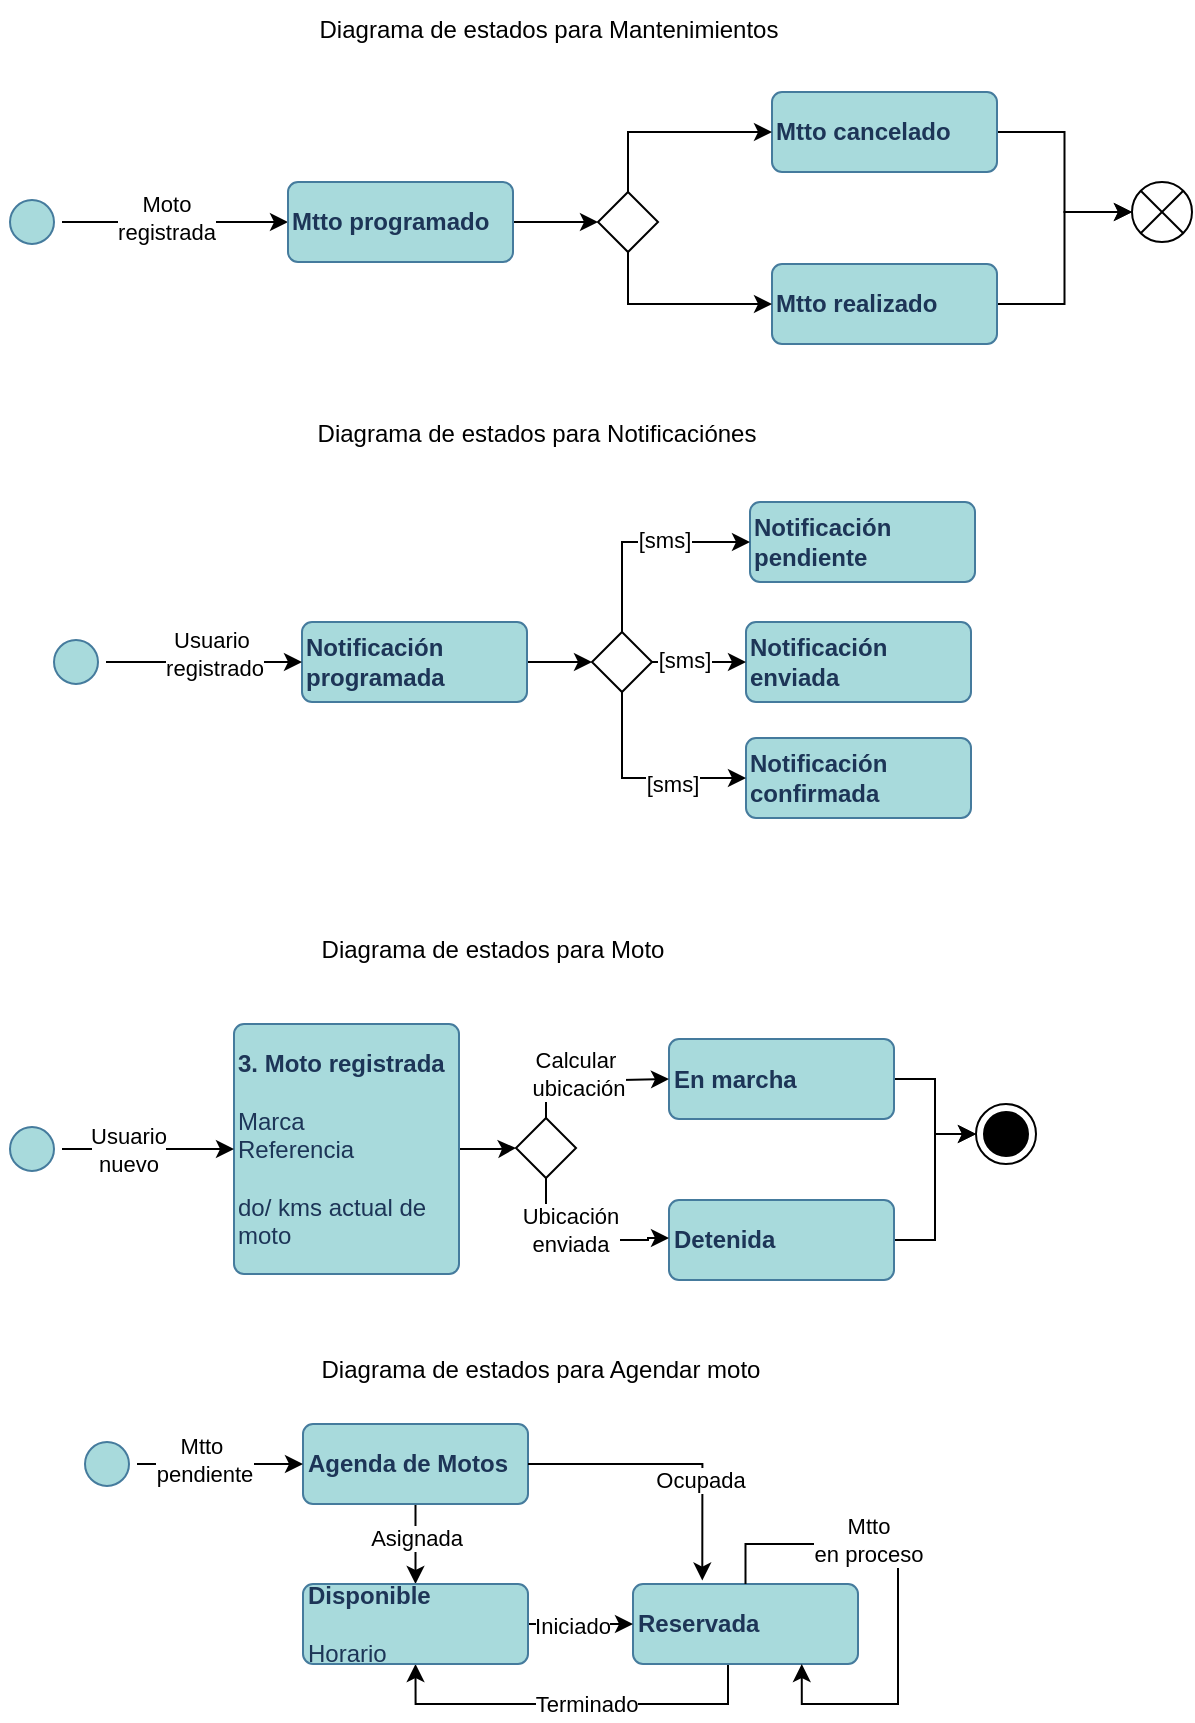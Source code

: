 <mxfile version="22.0.8" type="github">
  <diagram name="Page-1" id="2YBvvXClWsGukQMizWep">
    <mxGraphModel dx="890" dy="396" grid="1" gridSize="10" guides="1" tooltips="1" connect="1" arrows="1" fold="1" page="1" pageScale="1" pageWidth="850" pageHeight="1100" math="0" shadow="0">
      <root>
        <mxCell id="0" />
        <mxCell id="1" parent="0" />
        <mxCell id="B1dsRPcmxnggRmvk-x9b-35" style="edgeStyle=orthogonalEdgeStyle;rounded=0;orthogonalLoop=1;jettySize=auto;html=1;entryX=0;entryY=0.5;entryDx=0;entryDy=0;" edge="1" parent="1" source="9uB-aW_XzF6aLIXHZRKK-2" target="B1dsRPcmxnggRmvk-x9b-13">
          <mxGeometry relative="1" as="geometry">
            <mxPoint x="226" y="143" as="targetPoint" />
          </mxGeometry>
        </mxCell>
        <mxCell id="B1dsRPcmxnggRmvk-x9b-45" value="Moto&lt;br&gt;registrada" style="edgeLabel;html=1;align=center;verticalAlign=middle;resizable=0;points=[];" vertex="1" connectable="0" parent="B1dsRPcmxnggRmvk-x9b-35">
          <mxGeometry x="-0.085" y="2" relative="1" as="geometry">
            <mxPoint as="offset" />
          </mxGeometry>
        </mxCell>
        <mxCell id="9uB-aW_XzF6aLIXHZRKK-2" value="" style="ellipse;html=1;shape=startState;fillColor=#A8DADC;strokeColor=#457B9D;labelBackgroundColor=none;fontColor=#1D3557;" parent="1" vertex="1">
          <mxGeometry x="287" y="134" width="30" height="30" as="geometry" />
        </mxCell>
        <mxCell id="B1dsRPcmxnggRmvk-x9b-76" style="edgeStyle=orthogonalEdgeStyle;rounded=0;orthogonalLoop=1;jettySize=auto;html=1;entryX=0;entryY=0.5;entryDx=0;entryDy=0;" edge="1" parent="1" source="B1dsRPcmxnggRmvk-x9b-2" target="B1dsRPcmxnggRmvk-x9b-75">
          <mxGeometry relative="1" as="geometry" />
        </mxCell>
        <mxCell id="B1dsRPcmxnggRmvk-x9b-2" value="&lt;b&gt;3. Moto registrada&lt;br&gt;&lt;/b&gt;&lt;br&gt;Marca&lt;br&gt;Referencia&lt;br&gt;&lt;br&gt;do/ kms actual de moto" style="html=1;align=left;verticalAlign=middle;rounded=1;absoluteArcSize=1;arcSize=10;dashed=0;whiteSpace=wrap;labelBackgroundColor=none;fillColor=#A8DADC;strokeColor=#457B9D;fontColor=#1D3557;" vertex="1" parent="1">
          <mxGeometry x="403" y="550" width="112.5" height="125" as="geometry" />
        </mxCell>
        <mxCell id="B1dsRPcmxnggRmvk-x9b-69" style="edgeStyle=orthogonalEdgeStyle;rounded=0;orthogonalLoop=1;jettySize=auto;html=1;entryX=0;entryY=0.5;entryDx=0;entryDy=0;" edge="1" parent="1" source="B1dsRPcmxnggRmvk-x9b-4" target="B1dsRPcmxnggRmvk-x9b-68">
          <mxGeometry relative="1" as="geometry" />
        </mxCell>
        <mxCell id="B1dsRPcmxnggRmvk-x9b-4" value="&lt;b&gt;Mtto realizado&lt;br&gt;&lt;/b&gt;" style="html=1;align=left;verticalAlign=middle;rounded=1;absoluteArcSize=1;arcSize=10;dashed=0;whiteSpace=wrap;labelBackgroundColor=none;fillColor=#A8DADC;strokeColor=#457B9D;fontColor=#1D3557;" vertex="1" parent="1">
          <mxGeometry x="672" y="170" width="112.5" height="40" as="geometry" />
        </mxCell>
        <mxCell id="B1dsRPcmxnggRmvk-x9b-44" style="edgeStyle=orthogonalEdgeStyle;rounded=0;orthogonalLoop=1;jettySize=auto;html=1;entryX=0;entryY=0.5;entryDx=0;entryDy=0;" edge="1" parent="1" source="B1dsRPcmxnggRmvk-x9b-5" target="B1dsRPcmxnggRmvk-x9b-68">
          <mxGeometry relative="1" as="geometry">
            <mxPoint x="862" y="139" as="targetPoint" />
          </mxGeometry>
        </mxCell>
        <mxCell id="B1dsRPcmxnggRmvk-x9b-5" value="&lt;b&gt;Mtto cancelado&lt;br&gt;&lt;/b&gt;" style="html=1;align=left;verticalAlign=middle;rounded=1;absoluteArcSize=1;arcSize=10;dashed=0;whiteSpace=wrap;labelBackgroundColor=none;fillColor=#A8DADC;strokeColor=#457B9D;fontColor=#1D3557;" vertex="1" parent="1">
          <mxGeometry x="672" y="84" width="112.5" height="40" as="geometry" />
        </mxCell>
        <mxCell id="B1dsRPcmxnggRmvk-x9b-55" style="edgeStyle=orthogonalEdgeStyle;rounded=0;orthogonalLoop=1;jettySize=auto;html=1;entryX=0;entryY=0.5;entryDx=0;entryDy=0;" edge="1" parent="1" source="B1dsRPcmxnggRmvk-x9b-13" target="B1dsRPcmxnggRmvk-x9b-38">
          <mxGeometry relative="1" as="geometry" />
        </mxCell>
        <mxCell id="B1dsRPcmxnggRmvk-x9b-13" value="&lt;b&gt;Mtto programado&lt;br&gt;&lt;/b&gt;" style="html=1;align=left;verticalAlign=middle;rounded=1;absoluteArcSize=1;arcSize=10;dashed=0;whiteSpace=wrap;labelBackgroundColor=none;fillColor=#A8DADC;strokeColor=#457B9D;fontColor=#1D3557;" vertex="1" parent="1">
          <mxGeometry x="430" y="129" width="112.5" height="40" as="geometry" />
        </mxCell>
        <mxCell id="B1dsRPcmxnggRmvk-x9b-61" style="edgeStyle=orthogonalEdgeStyle;rounded=0;orthogonalLoop=1;jettySize=auto;html=1;entryX=0;entryY=0.5;entryDx=0;entryDy=0;" edge="1" parent="1" source="B1dsRPcmxnggRmvk-x9b-21" target="B1dsRPcmxnggRmvk-x9b-60">
          <mxGeometry relative="1" as="geometry" />
        </mxCell>
        <mxCell id="B1dsRPcmxnggRmvk-x9b-21" value="&lt;b&gt;Notificación programada&lt;br&gt;&lt;/b&gt;" style="html=1;align=left;verticalAlign=middle;rounded=1;absoluteArcSize=1;arcSize=10;dashed=0;whiteSpace=wrap;labelBackgroundColor=none;fillColor=#A8DADC;strokeColor=#457B9D;fontColor=#1D3557;" vertex="1" parent="1">
          <mxGeometry x="437" y="349" width="112.5" height="40" as="geometry" />
        </mxCell>
        <mxCell id="B1dsRPcmxnggRmvk-x9b-22" value="&lt;b&gt;Notificación pendiente&lt;br&gt;&lt;/b&gt;" style="html=1;align=left;verticalAlign=middle;rounded=1;absoluteArcSize=1;arcSize=10;dashed=0;whiteSpace=wrap;labelBackgroundColor=none;fillColor=#A8DADC;strokeColor=#457B9D;fontColor=#1D3557;" vertex="1" parent="1">
          <mxGeometry x="661" y="289" width="112.5" height="40" as="geometry" />
        </mxCell>
        <mxCell id="B1dsRPcmxnggRmvk-x9b-23" value="&lt;b&gt;Notificación enviada&lt;br&gt;&lt;/b&gt;" style="html=1;align=left;verticalAlign=middle;rounded=1;absoluteArcSize=1;arcSize=10;dashed=0;whiteSpace=wrap;labelBackgroundColor=none;fillColor=#A8DADC;strokeColor=#457B9D;fontColor=#1D3557;" vertex="1" parent="1">
          <mxGeometry x="659" y="349" width="112.5" height="40" as="geometry" />
        </mxCell>
        <mxCell id="B1dsRPcmxnggRmvk-x9b-24" value="&lt;b&gt;Notificación confirmada&lt;br&gt;&lt;/b&gt;" style="html=1;align=left;verticalAlign=middle;rounded=1;absoluteArcSize=1;arcSize=10;dashed=0;whiteSpace=wrap;labelBackgroundColor=none;fillColor=#A8DADC;strokeColor=#457B9D;fontColor=#1D3557;" vertex="1" parent="1">
          <mxGeometry x="659" y="407" width="112.5" height="40" as="geometry" />
        </mxCell>
        <mxCell id="B1dsRPcmxnggRmvk-x9b-86" style="edgeStyle=orthogonalEdgeStyle;rounded=0;orthogonalLoop=1;jettySize=auto;html=1;" edge="1" parent="1" source="B1dsRPcmxnggRmvk-x9b-25" target="B1dsRPcmxnggRmvk-x9b-27">
          <mxGeometry relative="1" as="geometry" />
        </mxCell>
        <mxCell id="B1dsRPcmxnggRmvk-x9b-93" value="Asignada" style="edgeLabel;html=1;align=center;verticalAlign=middle;resizable=0;points=[];" vertex="1" connectable="0" parent="B1dsRPcmxnggRmvk-x9b-86">
          <mxGeometry x="-0.176" relative="1" as="geometry">
            <mxPoint as="offset" />
          </mxGeometry>
        </mxCell>
        <mxCell id="B1dsRPcmxnggRmvk-x9b-25" value="&lt;b&gt;Agenda de Motos&lt;br&gt;&lt;/b&gt;" style="html=1;align=left;verticalAlign=middle;rounded=1;absoluteArcSize=1;arcSize=10;dashed=0;whiteSpace=wrap;labelBackgroundColor=none;fillColor=#A8DADC;strokeColor=#457B9D;fontColor=#1D3557;" vertex="1" parent="1">
          <mxGeometry x="437.5" y="750" width="112.5" height="40" as="geometry" />
        </mxCell>
        <mxCell id="B1dsRPcmxnggRmvk-x9b-92" style="edgeStyle=orthogonalEdgeStyle;rounded=0;orthogonalLoop=1;jettySize=auto;html=1;entryX=0.5;entryY=1;entryDx=0;entryDy=0;" edge="1" parent="1" source="B1dsRPcmxnggRmvk-x9b-26" target="B1dsRPcmxnggRmvk-x9b-27">
          <mxGeometry relative="1" as="geometry">
            <Array as="points">
              <mxPoint x="650" y="890" />
              <mxPoint x="494" y="890" />
            </Array>
          </mxGeometry>
        </mxCell>
        <mxCell id="B1dsRPcmxnggRmvk-x9b-98" value="Terminado" style="edgeLabel;html=1;align=center;verticalAlign=middle;resizable=0;points=[];" vertex="1" connectable="0" parent="B1dsRPcmxnggRmvk-x9b-92">
          <mxGeometry x="-0.068" relative="1" as="geometry">
            <mxPoint as="offset" />
          </mxGeometry>
        </mxCell>
        <mxCell id="B1dsRPcmxnggRmvk-x9b-26" value="&lt;b&gt;Reservada&lt;span style=&quot;white-space: pre;&quot;&gt;&#x9;&lt;/span&gt;&lt;br&gt;&lt;/b&gt;" style="html=1;align=left;verticalAlign=middle;rounded=1;absoluteArcSize=1;arcSize=10;dashed=0;whiteSpace=wrap;labelBackgroundColor=none;fillColor=#A8DADC;strokeColor=#457B9D;fontColor=#1D3557;" vertex="1" parent="1">
          <mxGeometry x="602.5" y="830" width="112.5" height="40" as="geometry" />
        </mxCell>
        <mxCell id="B1dsRPcmxnggRmvk-x9b-90" style="edgeStyle=orthogonalEdgeStyle;rounded=0;orthogonalLoop=1;jettySize=auto;html=1;entryX=0;entryY=0.5;entryDx=0;entryDy=0;" edge="1" parent="1" source="B1dsRPcmxnggRmvk-x9b-27" target="B1dsRPcmxnggRmvk-x9b-26">
          <mxGeometry relative="1" as="geometry" />
        </mxCell>
        <mxCell id="B1dsRPcmxnggRmvk-x9b-99" value="Iniciado" style="edgeLabel;html=1;align=center;verticalAlign=middle;resizable=0;points=[];" vertex="1" connectable="0" parent="B1dsRPcmxnggRmvk-x9b-90">
          <mxGeometry x="-0.175" y="-1" relative="1" as="geometry">
            <mxPoint as="offset" />
          </mxGeometry>
        </mxCell>
        <mxCell id="B1dsRPcmxnggRmvk-x9b-27" value="&lt;b&gt;Disponible&lt;/b&gt;&lt;br&gt;&lt;br&gt;Horario" style="html=1;align=left;verticalAlign=middle;rounded=1;absoluteArcSize=1;arcSize=10;dashed=0;whiteSpace=wrap;labelBackgroundColor=none;fillColor=#A8DADC;strokeColor=#457B9D;fontColor=#1D3557;" vertex="1" parent="1">
          <mxGeometry x="437.5" y="830" width="112.5" height="40" as="geometry" />
        </mxCell>
        <mxCell id="B1dsRPcmxnggRmvk-x9b-81" style="edgeStyle=orthogonalEdgeStyle;rounded=0;orthogonalLoop=1;jettySize=auto;html=1;entryX=0;entryY=0.5;entryDx=0;entryDy=0;" edge="1" parent="1" source="B1dsRPcmxnggRmvk-x9b-28" target="B1dsRPcmxnggRmvk-x9b-80">
          <mxGeometry relative="1" as="geometry" />
        </mxCell>
        <mxCell id="B1dsRPcmxnggRmvk-x9b-28" value="&lt;b&gt;En marcha&lt;br&gt;&lt;/b&gt;" style="html=1;align=left;verticalAlign=middle;rounded=1;absoluteArcSize=1;arcSize=10;dashed=0;whiteSpace=wrap;labelBackgroundColor=none;fillColor=#A8DADC;strokeColor=#457B9D;fontColor=#1D3557;" vertex="1" parent="1">
          <mxGeometry x="620.5" y="557.5" width="112.5" height="40" as="geometry" />
        </mxCell>
        <mxCell id="B1dsRPcmxnggRmvk-x9b-82" style="edgeStyle=orthogonalEdgeStyle;rounded=0;orthogonalLoop=1;jettySize=auto;html=1;entryX=0;entryY=0.5;entryDx=0;entryDy=0;" edge="1" parent="1" source="B1dsRPcmxnggRmvk-x9b-29" target="B1dsRPcmxnggRmvk-x9b-80">
          <mxGeometry relative="1" as="geometry" />
        </mxCell>
        <mxCell id="B1dsRPcmxnggRmvk-x9b-29" value="&lt;b&gt;Detenida&lt;br&gt;&lt;/b&gt;" style="html=1;align=left;verticalAlign=middle;rounded=1;absoluteArcSize=1;arcSize=10;dashed=0;whiteSpace=wrap;labelBackgroundColor=none;fillColor=#A8DADC;strokeColor=#457B9D;fontColor=#1D3557;" vertex="1" parent="1">
          <mxGeometry x="620.5" y="638" width="112.5" height="40" as="geometry" />
        </mxCell>
        <mxCell id="B1dsRPcmxnggRmvk-x9b-37" value="Diagrama de estados para Mantenimientos" style="text;html=1;align=center;verticalAlign=middle;resizable=0;points=[];autosize=1;strokeColor=none;fillColor=none;" vertex="1" parent="1">
          <mxGeometry x="435" y="38" width="250" height="30" as="geometry" />
        </mxCell>
        <mxCell id="B1dsRPcmxnggRmvk-x9b-40" style="edgeStyle=orthogonalEdgeStyle;rounded=0;orthogonalLoop=1;jettySize=auto;html=1;entryX=0;entryY=0.5;entryDx=0;entryDy=0;" edge="1" parent="1" source="B1dsRPcmxnggRmvk-x9b-38" target="B1dsRPcmxnggRmvk-x9b-5">
          <mxGeometry relative="1" as="geometry">
            <Array as="points">
              <mxPoint x="600" y="104" />
            </Array>
          </mxGeometry>
        </mxCell>
        <mxCell id="B1dsRPcmxnggRmvk-x9b-42" style="edgeStyle=orthogonalEdgeStyle;rounded=0;orthogonalLoop=1;jettySize=auto;html=1;entryX=0;entryY=0.5;entryDx=0;entryDy=0;" edge="1" parent="1" source="B1dsRPcmxnggRmvk-x9b-38" target="B1dsRPcmxnggRmvk-x9b-4">
          <mxGeometry relative="1" as="geometry">
            <Array as="points">
              <mxPoint x="600" y="190" />
            </Array>
          </mxGeometry>
        </mxCell>
        <mxCell id="B1dsRPcmxnggRmvk-x9b-38" value="" style="rhombus;" vertex="1" parent="1">
          <mxGeometry x="585" y="134" width="30" height="30" as="geometry" />
        </mxCell>
        <mxCell id="B1dsRPcmxnggRmvk-x9b-48" value="Diagrama de estados para Notificaciónes" style="text;html=1;align=center;verticalAlign=middle;resizable=0;points=[];autosize=1;strokeColor=none;fillColor=none;" vertex="1" parent="1">
          <mxGeometry x="434" y="240" width="240" height="30" as="geometry" />
        </mxCell>
        <mxCell id="B1dsRPcmxnggRmvk-x9b-51" style="edgeStyle=orthogonalEdgeStyle;rounded=0;orthogonalLoop=1;jettySize=auto;html=1;entryX=0;entryY=0.5;entryDx=0;entryDy=0;" edge="1" parent="1" source="B1dsRPcmxnggRmvk-x9b-49" target="B1dsRPcmxnggRmvk-x9b-21">
          <mxGeometry relative="1" as="geometry">
            <mxPoint x="447" y="379" as="targetPoint" />
          </mxGeometry>
        </mxCell>
        <mxCell id="B1dsRPcmxnggRmvk-x9b-52" value="Usuario&amp;nbsp;&lt;br&gt;registrado" style="edgeLabel;html=1;align=center;verticalAlign=middle;resizable=0;points=[];" vertex="1" connectable="0" parent="B1dsRPcmxnggRmvk-x9b-51">
          <mxGeometry x="0.093" y="4" relative="1" as="geometry">
            <mxPoint as="offset" />
          </mxGeometry>
        </mxCell>
        <mxCell id="B1dsRPcmxnggRmvk-x9b-49" value="" style="ellipse;html=1;shape=startState;fillColor=#A8DADC;strokeColor=#457B9D;labelBackgroundColor=none;fontColor=#1D3557;" vertex="1" parent="1">
          <mxGeometry x="309" y="354" width="30" height="30" as="geometry" />
        </mxCell>
        <mxCell id="B1dsRPcmxnggRmvk-x9b-62" style="edgeStyle=orthogonalEdgeStyle;rounded=0;orthogonalLoop=1;jettySize=auto;html=1;exitX=0.5;exitY=0;exitDx=0;exitDy=0;entryX=0;entryY=0.5;entryDx=0;entryDy=0;" edge="1" parent="1" source="B1dsRPcmxnggRmvk-x9b-60" target="B1dsRPcmxnggRmvk-x9b-22">
          <mxGeometry relative="1" as="geometry" />
        </mxCell>
        <mxCell id="B1dsRPcmxnggRmvk-x9b-65" value="[sms]" style="edgeLabel;html=1;align=center;verticalAlign=middle;resizable=0;points=[];" vertex="1" connectable="0" parent="B1dsRPcmxnggRmvk-x9b-62">
          <mxGeometry x="0.207" y="1" relative="1" as="geometry">
            <mxPoint as="offset" />
          </mxGeometry>
        </mxCell>
        <mxCell id="B1dsRPcmxnggRmvk-x9b-63" style="edgeStyle=orthogonalEdgeStyle;rounded=0;orthogonalLoop=1;jettySize=auto;html=1;entryX=0;entryY=0.5;entryDx=0;entryDy=0;" edge="1" parent="1" source="B1dsRPcmxnggRmvk-x9b-60" target="B1dsRPcmxnggRmvk-x9b-23">
          <mxGeometry relative="1" as="geometry" />
        </mxCell>
        <mxCell id="B1dsRPcmxnggRmvk-x9b-66" value="[sms]" style="edgeLabel;html=1;align=center;verticalAlign=middle;resizable=0;points=[];" vertex="1" connectable="0" parent="B1dsRPcmxnggRmvk-x9b-63">
          <mxGeometry x="-0.328" y="1" relative="1" as="geometry">
            <mxPoint as="offset" />
          </mxGeometry>
        </mxCell>
        <mxCell id="B1dsRPcmxnggRmvk-x9b-64" style="edgeStyle=orthogonalEdgeStyle;rounded=0;orthogonalLoop=1;jettySize=auto;html=1;entryX=0;entryY=0.5;entryDx=0;entryDy=0;" edge="1" parent="1" source="B1dsRPcmxnggRmvk-x9b-60" target="B1dsRPcmxnggRmvk-x9b-24">
          <mxGeometry relative="1" as="geometry">
            <Array as="points">
              <mxPoint x="597" y="427" />
            </Array>
          </mxGeometry>
        </mxCell>
        <mxCell id="B1dsRPcmxnggRmvk-x9b-67" value="[sms]" style="edgeLabel;html=1;align=center;verticalAlign=middle;resizable=0;points=[];" vertex="1" connectable="0" parent="B1dsRPcmxnggRmvk-x9b-64">
          <mxGeometry x="0.291" y="-3" relative="1" as="geometry">
            <mxPoint as="offset" />
          </mxGeometry>
        </mxCell>
        <mxCell id="B1dsRPcmxnggRmvk-x9b-60" value="" style="rhombus;" vertex="1" parent="1">
          <mxGeometry x="582" y="354" width="30" height="30" as="geometry" />
        </mxCell>
        <mxCell id="B1dsRPcmxnggRmvk-x9b-68" value="" style="shape=sumEllipse;perimeter=ellipsePerimeter;html=1;backgroundOutline=1;" vertex="1" parent="1">
          <mxGeometry x="852" y="129" width="30" height="30" as="geometry" />
        </mxCell>
        <mxCell id="B1dsRPcmxnggRmvk-x9b-71" value="Diagrama de estados para Moto" style="text;html=1;align=center;verticalAlign=middle;resizable=0;points=[];autosize=1;strokeColor=none;fillColor=none;" vertex="1" parent="1">
          <mxGeometry x="437" y="498" width="190" height="30" as="geometry" />
        </mxCell>
        <mxCell id="B1dsRPcmxnggRmvk-x9b-73" style="edgeStyle=orthogonalEdgeStyle;rounded=0;orthogonalLoop=1;jettySize=auto;html=1;entryX=0;entryY=0.5;entryDx=0;entryDy=0;" edge="1" parent="1" source="B1dsRPcmxnggRmvk-x9b-72" target="B1dsRPcmxnggRmvk-x9b-2">
          <mxGeometry relative="1" as="geometry" />
        </mxCell>
        <mxCell id="B1dsRPcmxnggRmvk-x9b-74" value="Usuario&lt;br&gt;nuevo" style="edgeLabel;html=1;align=center;verticalAlign=middle;resizable=0;points=[];" vertex="1" connectable="0" parent="B1dsRPcmxnggRmvk-x9b-73">
          <mxGeometry x="-0.238" relative="1" as="geometry">
            <mxPoint as="offset" />
          </mxGeometry>
        </mxCell>
        <mxCell id="B1dsRPcmxnggRmvk-x9b-72" value="" style="ellipse;html=1;shape=startState;fillColor=#A8DADC;strokeColor=#457B9D;labelBackgroundColor=none;fontColor=#1D3557;" vertex="1" parent="1">
          <mxGeometry x="287" y="597.5" width="30" height="30" as="geometry" />
        </mxCell>
        <mxCell id="B1dsRPcmxnggRmvk-x9b-77" style="edgeStyle=orthogonalEdgeStyle;rounded=0;orthogonalLoop=1;jettySize=auto;html=1;entryX=0;entryY=0.5;entryDx=0;entryDy=0;" edge="1" parent="1" source="B1dsRPcmxnggRmvk-x9b-75" target="B1dsRPcmxnggRmvk-x9b-28">
          <mxGeometry relative="1" as="geometry">
            <Array as="points">
              <mxPoint x="559" y="578" />
              <mxPoint x="597" y="578" />
            </Array>
          </mxGeometry>
        </mxCell>
        <mxCell id="B1dsRPcmxnggRmvk-x9b-89" value="Calcular&amp;nbsp;&lt;br&gt;ubicación" style="edgeLabel;html=1;align=center;verticalAlign=middle;resizable=0;points=[];" vertex="1" connectable="0" parent="B1dsRPcmxnggRmvk-x9b-77">
          <mxGeometry x="-0.126" y="3" relative="1" as="geometry">
            <mxPoint as="offset" />
          </mxGeometry>
        </mxCell>
        <mxCell id="B1dsRPcmxnggRmvk-x9b-78" style="edgeStyle=orthogonalEdgeStyle;rounded=0;orthogonalLoop=1;jettySize=auto;html=1;entryX=0;entryY=0.5;entryDx=0;entryDy=0;" edge="1" parent="1">
          <mxGeometry relative="1" as="geometry">
            <mxPoint x="559" y="625" as="sourcePoint" />
            <mxPoint x="620.5" y="657" as="targetPoint" />
            <Array as="points">
              <mxPoint x="559" y="658" />
              <mxPoint x="610" y="658" />
              <mxPoint x="610" y="657" />
            </Array>
          </mxGeometry>
        </mxCell>
        <mxCell id="B1dsRPcmxnggRmvk-x9b-88" value="Ubicación&lt;br&gt;enviada" style="edgeLabel;html=1;align=center;verticalAlign=middle;resizable=0;points=[];" vertex="1" connectable="0" parent="B1dsRPcmxnggRmvk-x9b-78">
          <mxGeometry x="-0.06" relative="1" as="geometry">
            <mxPoint y="-5" as="offset" />
          </mxGeometry>
        </mxCell>
        <mxCell id="B1dsRPcmxnggRmvk-x9b-75" value="" style="rhombus;" vertex="1" parent="1">
          <mxGeometry x="544" y="597" width="30" height="30" as="geometry" />
        </mxCell>
        <mxCell id="B1dsRPcmxnggRmvk-x9b-79" value="Diagrama de estados para Agendar moto" style="text;html=1;align=center;verticalAlign=middle;resizable=0;points=[];autosize=1;strokeColor=none;fillColor=none;" vertex="1" parent="1">
          <mxGeometry x="436" y="708" width="240" height="30" as="geometry" />
        </mxCell>
        <mxCell id="B1dsRPcmxnggRmvk-x9b-80" value="" style="ellipse;html=1;shape=endState;fillColor=strokeColor;" vertex="1" parent="1">
          <mxGeometry x="774" y="590" width="30" height="30" as="geometry" />
        </mxCell>
        <mxCell id="B1dsRPcmxnggRmvk-x9b-84" style="edgeStyle=orthogonalEdgeStyle;rounded=0;orthogonalLoop=1;jettySize=auto;html=1;entryX=0;entryY=0.5;entryDx=0;entryDy=0;" edge="1" parent="1" source="B1dsRPcmxnggRmvk-x9b-83" target="B1dsRPcmxnggRmvk-x9b-25">
          <mxGeometry relative="1" as="geometry" />
        </mxCell>
        <mxCell id="B1dsRPcmxnggRmvk-x9b-85" value="Mtto&amp;nbsp;&lt;br&gt;pendiente" style="edgeLabel;html=1;align=center;verticalAlign=middle;resizable=0;points=[];" vertex="1" connectable="0" parent="B1dsRPcmxnggRmvk-x9b-84">
          <mxGeometry x="-0.2" y="2" relative="1" as="geometry">
            <mxPoint as="offset" />
          </mxGeometry>
        </mxCell>
        <mxCell id="B1dsRPcmxnggRmvk-x9b-83" value="" style="ellipse;html=1;shape=startState;fillColor=#A8DADC;strokeColor=#457B9D;labelBackgroundColor=none;fontColor=#1D3557;" vertex="1" parent="1">
          <mxGeometry x="324.5" y="755" width="30" height="30" as="geometry" />
        </mxCell>
        <mxCell id="B1dsRPcmxnggRmvk-x9b-91" style="edgeStyle=orthogonalEdgeStyle;rounded=0;orthogonalLoop=1;jettySize=auto;html=1;entryX=0.75;entryY=1;entryDx=0;entryDy=0;" edge="1" parent="1" source="B1dsRPcmxnggRmvk-x9b-26" target="B1dsRPcmxnggRmvk-x9b-26">
          <mxGeometry relative="1" as="geometry" />
        </mxCell>
        <mxCell id="B1dsRPcmxnggRmvk-x9b-97" value="Mtto&lt;br&gt;en proceso" style="edgeLabel;html=1;align=center;verticalAlign=middle;resizable=0;points=[];" vertex="1" connectable="0" parent="B1dsRPcmxnggRmvk-x9b-91">
          <mxGeometry x="-0.336" y="2" relative="1" as="geometry">
            <mxPoint as="offset" />
          </mxGeometry>
        </mxCell>
        <mxCell id="B1dsRPcmxnggRmvk-x9b-95" style="edgeStyle=orthogonalEdgeStyle;rounded=0;orthogonalLoop=1;jettySize=auto;html=1;entryX=0.308;entryY=-0.043;entryDx=0;entryDy=0;entryPerimeter=0;" edge="1" parent="1" source="B1dsRPcmxnggRmvk-x9b-25" target="B1dsRPcmxnggRmvk-x9b-26">
          <mxGeometry relative="1" as="geometry" />
        </mxCell>
        <mxCell id="B1dsRPcmxnggRmvk-x9b-96" value="Ocupada" style="edgeLabel;html=1;align=center;verticalAlign=middle;resizable=0;points=[];" vertex="1" connectable="0" parent="B1dsRPcmxnggRmvk-x9b-95">
          <mxGeometry x="0.302" y="-1" relative="1" as="geometry">
            <mxPoint as="offset" />
          </mxGeometry>
        </mxCell>
      </root>
    </mxGraphModel>
  </diagram>
</mxfile>
